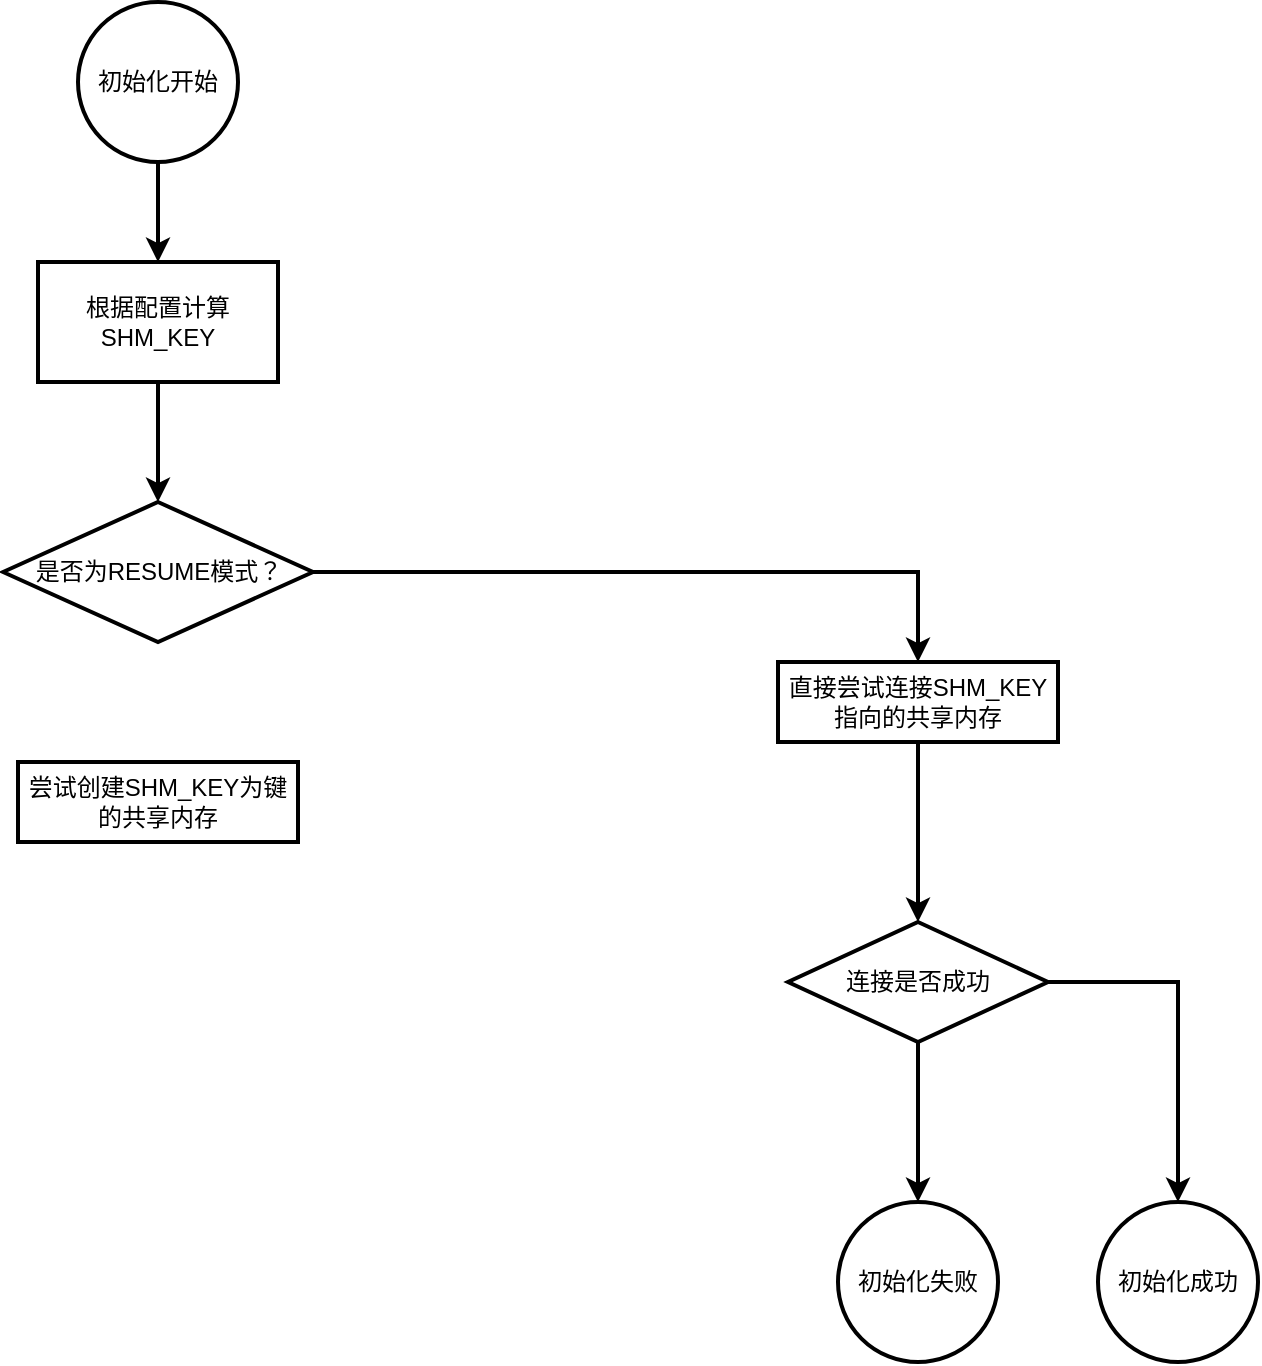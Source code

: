 <mxfile version="13.6.0" type="github">
  <diagram id="hVP1Le8sTzmIoUoRDAnq" name="Page-1">
    <mxGraphModel dx="1381" dy="769" grid="1" gridSize="10" guides="1" tooltips="1" connect="1" arrows="1" fold="1" page="1" pageScale="1" pageWidth="827" pageHeight="1169" math="0" shadow="0">
      <root>
        <mxCell id="0" />
        <mxCell id="1" parent="0" />
        <mxCell id="XEBLtiGvCpJ2jnbF5ncU-4" style="edgeStyle=orthogonalEdgeStyle;rounded=0;orthogonalLoop=1;jettySize=auto;html=1;exitX=0.5;exitY=1;exitDx=0;exitDy=0;entryX=0.5;entryY=0;entryDx=0;entryDy=0;strokeWidth=2;" edge="1" parent="1" source="XEBLtiGvCpJ2jnbF5ncU-1" target="XEBLtiGvCpJ2jnbF5ncU-2">
          <mxGeometry relative="1" as="geometry" />
        </mxCell>
        <mxCell id="XEBLtiGvCpJ2jnbF5ncU-1" value="初始化开始" style="ellipse;whiteSpace=wrap;html=1;aspect=fixed;strokeWidth=2;" vertex="1" parent="1">
          <mxGeometry x="350" y="30" width="80" height="80" as="geometry" />
        </mxCell>
        <mxCell id="XEBLtiGvCpJ2jnbF5ncU-8" style="edgeStyle=orthogonalEdgeStyle;rounded=0;orthogonalLoop=1;jettySize=auto;html=1;exitX=0.5;exitY=1;exitDx=0;exitDy=0;entryX=0.5;entryY=0;entryDx=0;entryDy=0;strokeWidth=2;" edge="1" parent="1" source="XEBLtiGvCpJ2jnbF5ncU-2" target="XEBLtiGvCpJ2jnbF5ncU-6">
          <mxGeometry relative="1" as="geometry" />
        </mxCell>
        <mxCell id="XEBLtiGvCpJ2jnbF5ncU-2" value="根据配置计算SHM_KEY" style="rounded=0;whiteSpace=wrap;html=1;strokeWidth=2;" vertex="1" parent="1">
          <mxGeometry x="330" y="160" width="120" height="60" as="geometry" />
        </mxCell>
        <mxCell id="XEBLtiGvCpJ2jnbF5ncU-11" style="edgeStyle=orthogonalEdgeStyle;rounded=0;orthogonalLoop=1;jettySize=auto;html=1;exitX=1;exitY=0.5;exitDx=0;exitDy=0;strokeWidth=2;" edge="1" parent="1" source="XEBLtiGvCpJ2jnbF5ncU-6" target="XEBLtiGvCpJ2jnbF5ncU-13">
          <mxGeometry relative="1" as="geometry">
            <mxPoint x="545" y="390" as="targetPoint" />
            <Array as="points">
              <mxPoint x="770" y="315" />
            </Array>
          </mxGeometry>
        </mxCell>
        <mxCell id="XEBLtiGvCpJ2jnbF5ncU-6" value="是否为RESUME模式？" style="rhombus;whiteSpace=wrap;html=1;strokeWidth=2;" vertex="1" parent="1">
          <mxGeometry x="312.5" y="280" width="155" height="70" as="geometry" />
        </mxCell>
        <mxCell id="XEBLtiGvCpJ2jnbF5ncU-16" style="edgeStyle=orthogonalEdgeStyle;rounded=0;orthogonalLoop=1;jettySize=auto;html=1;exitX=0.5;exitY=1;exitDx=0;exitDy=0;entryX=0.5;entryY=0;entryDx=0;entryDy=0;strokeWidth=2;" edge="1" parent="1" source="XEBLtiGvCpJ2jnbF5ncU-13" target="XEBLtiGvCpJ2jnbF5ncU-15">
          <mxGeometry relative="1" as="geometry" />
        </mxCell>
        <mxCell id="XEBLtiGvCpJ2jnbF5ncU-13" value="直接尝试连接SHM_KEY指向的共享内存" style="rounded=0;whiteSpace=wrap;html=1;strokeWidth=2;align=center;" vertex="1" parent="1">
          <mxGeometry x="700" y="360" width="140" height="40" as="geometry" />
        </mxCell>
        <mxCell id="XEBLtiGvCpJ2jnbF5ncU-14" value="初始化成功" style="ellipse;whiteSpace=wrap;html=1;aspect=fixed;strokeWidth=2;align=center;" vertex="1" parent="1">
          <mxGeometry x="860" y="630" width="80" height="80" as="geometry" />
        </mxCell>
        <mxCell id="XEBLtiGvCpJ2jnbF5ncU-20" style="edgeStyle=orthogonalEdgeStyle;rounded=0;orthogonalLoop=1;jettySize=auto;html=1;exitX=0.5;exitY=1;exitDx=0;exitDy=0;strokeWidth=2;" edge="1" parent="1" source="XEBLtiGvCpJ2jnbF5ncU-15" target="XEBLtiGvCpJ2jnbF5ncU-18">
          <mxGeometry relative="1" as="geometry" />
        </mxCell>
        <mxCell id="XEBLtiGvCpJ2jnbF5ncU-21" style="edgeStyle=orthogonalEdgeStyle;rounded=0;orthogonalLoop=1;jettySize=auto;html=1;exitX=1;exitY=0.5;exitDx=0;exitDy=0;strokeWidth=2;" edge="1" parent="1" source="XEBLtiGvCpJ2jnbF5ncU-15" target="XEBLtiGvCpJ2jnbF5ncU-14">
          <mxGeometry relative="1" as="geometry" />
        </mxCell>
        <mxCell id="XEBLtiGvCpJ2jnbF5ncU-15" value="连接是否成功" style="rhombus;whiteSpace=wrap;html=1;strokeWidth=2;align=center;" vertex="1" parent="1">
          <mxGeometry x="705" y="490" width="130" height="60" as="geometry" />
        </mxCell>
        <mxCell id="XEBLtiGvCpJ2jnbF5ncU-18" value="初始化失败" style="ellipse;whiteSpace=wrap;html=1;aspect=fixed;strokeWidth=2;align=center;" vertex="1" parent="1">
          <mxGeometry x="730" y="630" width="80" height="80" as="geometry" />
        </mxCell>
        <mxCell id="XEBLtiGvCpJ2jnbF5ncU-22" value="尝试创建SHM_KEY为键的共享内存" style="rounded=0;whiteSpace=wrap;html=1;strokeWidth=2;align=center;" vertex="1" parent="1">
          <mxGeometry x="320" y="410" width="140" height="40" as="geometry" />
        </mxCell>
      </root>
    </mxGraphModel>
  </diagram>
</mxfile>
